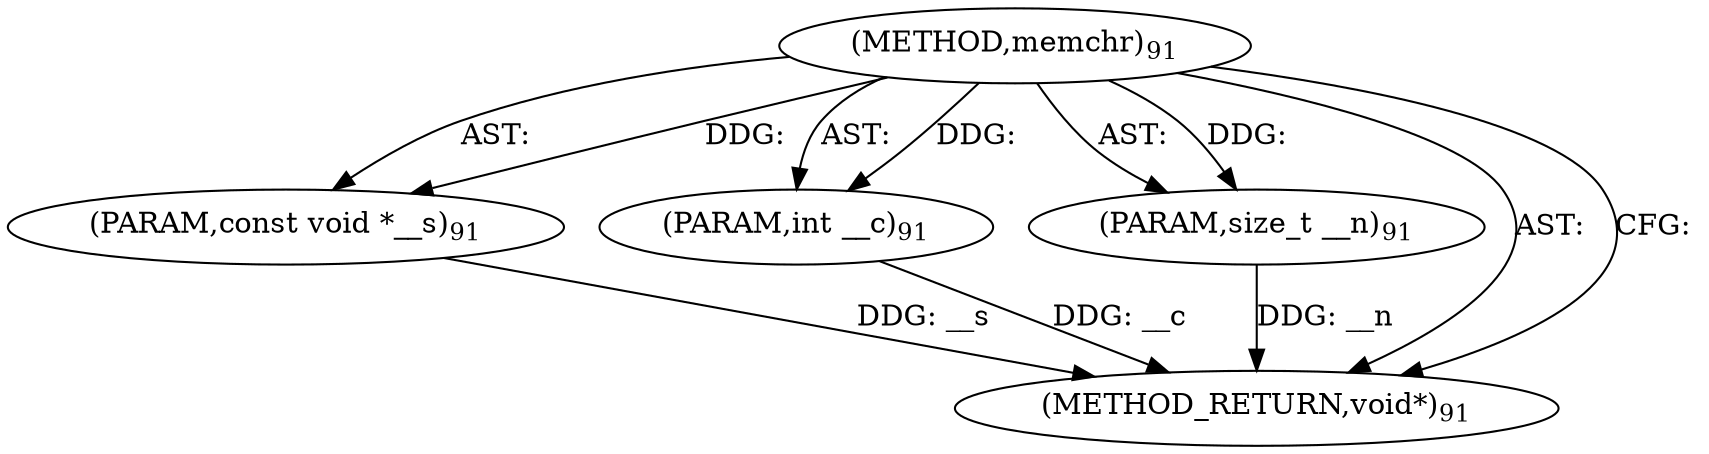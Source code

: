 digraph "memchr" {  
"98772" [label = <(METHOD,memchr)<SUB>91</SUB>> ]
"98773" [label = <(PARAM,const void *__s)<SUB>91</SUB>> ]
"98774" [label = <(PARAM,int __c)<SUB>91</SUB>> ]
"98775" [label = <(PARAM,size_t __n)<SUB>91</SUB>> ]
"98776" [label = <(METHOD_RETURN,void*)<SUB>91</SUB>> ]
  "98772" -> "98773"  [ label = "AST: "] 
  "98772" -> "98774"  [ label = "AST: "] 
  "98772" -> "98775"  [ label = "AST: "] 
  "98772" -> "98776"  [ label = "AST: "] 
  "98772" -> "98776"  [ label = "CFG: "] 
  "98773" -> "98776"  [ label = "DDG: __s"] 
  "98774" -> "98776"  [ label = "DDG: __c"] 
  "98775" -> "98776"  [ label = "DDG: __n"] 
  "98772" -> "98773"  [ label = "DDG: "] 
  "98772" -> "98774"  [ label = "DDG: "] 
  "98772" -> "98775"  [ label = "DDG: "] 
}
